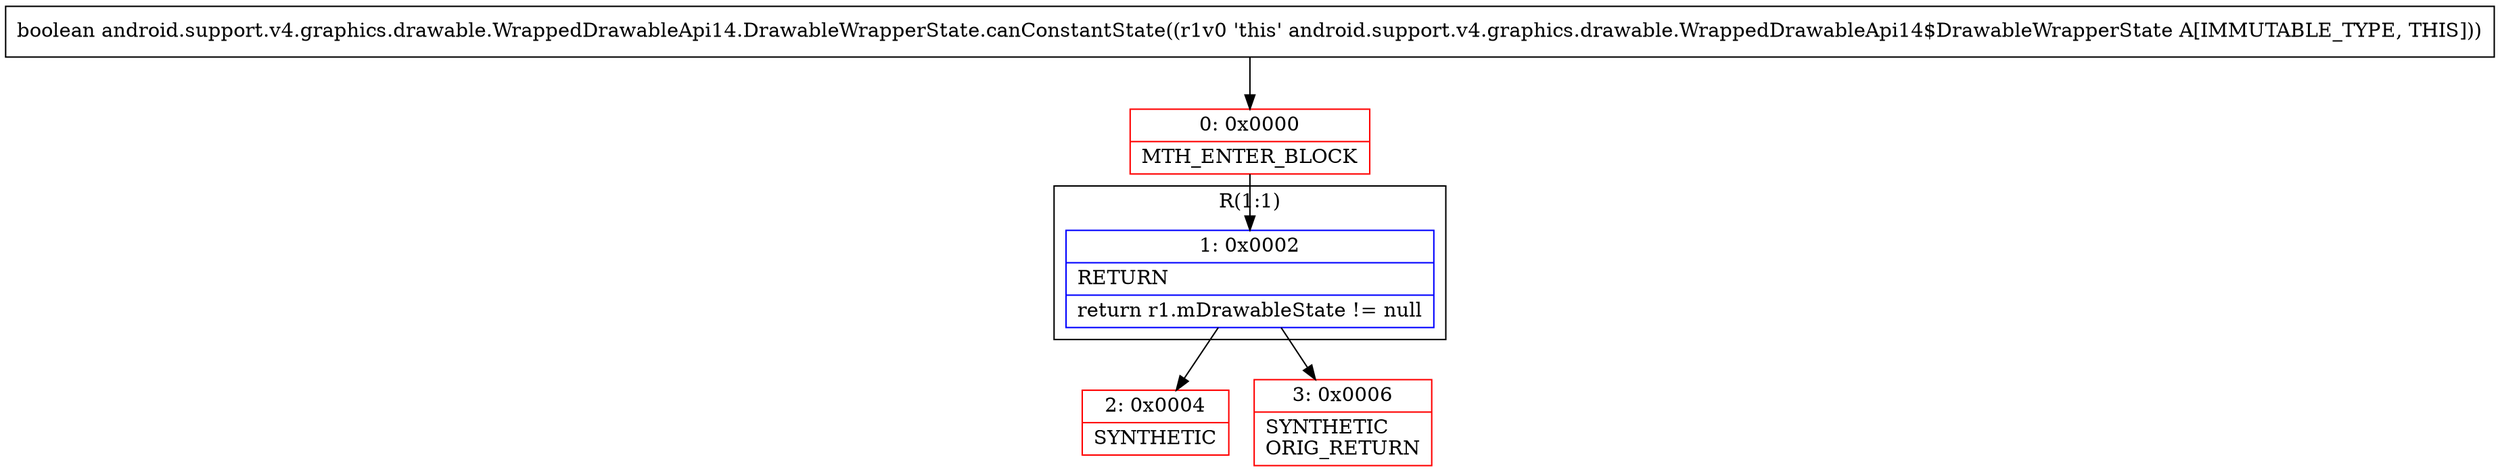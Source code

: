 digraph "CFG forandroid.support.v4.graphics.drawable.WrappedDrawableApi14.DrawableWrapperState.canConstantState()Z" {
subgraph cluster_Region_1832767893 {
label = "R(1:1)";
node [shape=record,color=blue];
Node_1 [shape=record,label="{1\:\ 0x0002|RETURN\l|return r1.mDrawableState != null\l}"];
}
Node_0 [shape=record,color=red,label="{0\:\ 0x0000|MTH_ENTER_BLOCK\l}"];
Node_2 [shape=record,color=red,label="{2\:\ 0x0004|SYNTHETIC\l}"];
Node_3 [shape=record,color=red,label="{3\:\ 0x0006|SYNTHETIC\lORIG_RETURN\l}"];
MethodNode[shape=record,label="{boolean android.support.v4.graphics.drawable.WrappedDrawableApi14.DrawableWrapperState.canConstantState((r1v0 'this' android.support.v4.graphics.drawable.WrappedDrawableApi14$DrawableWrapperState A[IMMUTABLE_TYPE, THIS])) }"];
MethodNode -> Node_0;
Node_1 -> Node_2;
Node_1 -> Node_3;
Node_0 -> Node_1;
}

